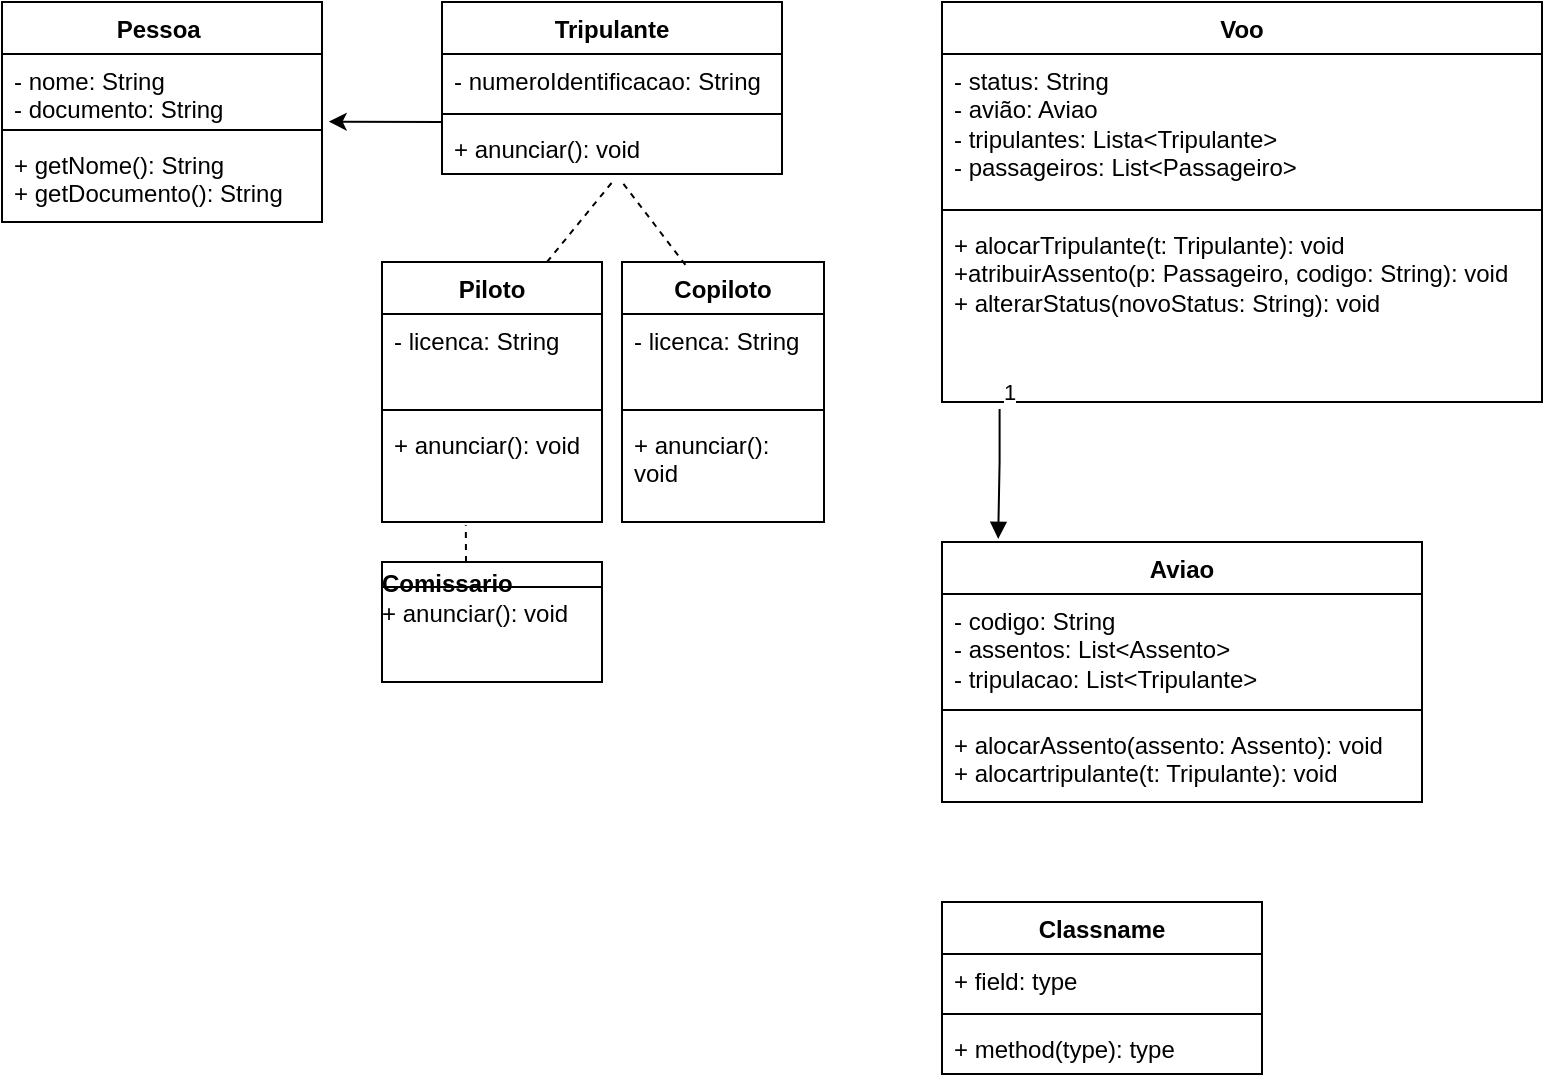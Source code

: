 <mxfile version="28.2.8">
  <diagram name="Página-1" id="MyFSVmAhdw2FAV-8SNYU">
    <mxGraphModel dx="597" dy="363" grid="1" gridSize="10" guides="1" tooltips="1" connect="1" arrows="1" fold="1" page="1" pageScale="1" pageWidth="827" pageHeight="1169" math="0" shadow="0">
      <root>
        <mxCell id="0" />
        <mxCell id="1" parent="0" />
        <mxCell id="O5UL9J-PGg51iqn4pIcP-1" value="Pessoa&amp;nbsp;" style="swimlane;fontStyle=1;align=center;verticalAlign=top;childLayout=stackLayout;horizontal=1;startSize=26;horizontalStack=0;resizeParent=1;resizeParentMax=0;resizeLast=0;collapsible=1;marginBottom=0;whiteSpace=wrap;html=1;" parent="1" vertex="1">
          <mxGeometry x="20" y="30" width="160" height="110" as="geometry" />
        </mxCell>
        <mxCell id="O5UL9J-PGg51iqn4pIcP-2" value="- nome: String&amp;nbsp;&lt;div&gt;- documento: String&amp;nbsp;&lt;/div&gt;" style="text;strokeColor=none;fillColor=none;align=left;verticalAlign=top;spacingLeft=4;spacingRight=4;overflow=hidden;rotatable=0;points=[[0,0.5],[1,0.5]];portConstraint=eastwest;whiteSpace=wrap;html=1;" parent="O5UL9J-PGg51iqn4pIcP-1" vertex="1">
          <mxGeometry y="26" width="160" height="34" as="geometry" />
        </mxCell>
        <mxCell id="O5UL9J-PGg51iqn4pIcP-3" value="" style="line;strokeWidth=1;fillColor=none;align=left;verticalAlign=middle;spacingTop=-1;spacingLeft=3;spacingRight=3;rotatable=0;labelPosition=right;points=[];portConstraint=eastwest;strokeColor=inherit;" parent="O5UL9J-PGg51iqn4pIcP-1" vertex="1">
          <mxGeometry y="60" width="160" height="8" as="geometry" />
        </mxCell>
        <mxCell id="O5UL9J-PGg51iqn4pIcP-4" value="+ getNome(): String&amp;nbsp;&lt;div&gt;+ getDocumento(): String&lt;/div&gt;" style="text;strokeColor=none;fillColor=none;align=left;verticalAlign=top;spacingLeft=4;spacingRight=4;overflow=hidden;rotatable=0;points=[[0,0.5],[1,0.5]];portConstraint=eastwest;whiteSpace=wrap;html=1;" parent="O5UL9J-PGg51iqn4pIcP-1" vertex="1">
          <mxGeometry y="68" width="160" height="42" as="geometry" />
        </mxCell>
        <mxCell id="O5UL9J-PGg51iqn4pIcP-5" value="Tripulante" style="swimlane;fontStyle=1;align=center;verticalAlign=top;childLayout=stackLayout;horizontal=1;startSize=26;horizontalStack=0;resizeParent=1;resizeParentMax=0;resizeLast=0;collapsible=1;marginBottom=0;whiteSpace=wrap;html=1;" parent="1" vertex="1">
          <mxGeometry x="240" y="30" width="170" height="86" as="geometry" />
        </mxCell>
        <mxCell id="O5UL9J-PGg51iqn4pIcP-6" value="- numeroIdentificacao: String" style="text;strokeColor=none;fillColor=none;align=left;verticalAlign=top;spacingLeft=4;spacingRight=4;overflow=hidden;rotatable=0;points=[[0,0.5],[1,0.5]];portConstraint=eastwest;whiteSpace=wrap;html=1;" parent="O5UL9J-PGg51iqn4pIcP-5" vertex="1">
          <mxGeometry y="26" width="170" height="26" as="geometry" />
        </mxCell>
        <mxCell id="O5UL9J-PGg51iqn4pIcP-7" value="" style="line;strokeWidth=1;fillColor=none;align=left;verticalAlign=middle;spacingTop=-1;spacingLeft=3;spacingRight=3;rotatable=0;labelPosition=right;points=[];portConstraint=eastwest;strokeColor=inherit;" parent="O5UL9J-PGg51iqn4pIcP-5" vertex="1">
          <mxGeometry y="52" width="170" height="8" as="geometry" />
        </mxCell>
        <mxCell id="O5UL9J-PGg51iqn4pIcP-8" value="+ anunciar(): void" style="text;strokeColor=none;fillColor=none;align=left;verticalAlign=top;spacingLeft=4;spacingRight=4;overflow=hidden;rotatable=0;points=[[0,0.5],[1,0.5]];portConstraint=eastwest;whiteSpace=wrap;html=1;" parent="O5UL9J-PGg51iqn4pIcP-5" vertex="1">
          <mxGeometry y="60" width="170" height="26" as="geometry" />
        </mxCell>
        <mxCell id="O5UL9J-PGg51iqn4pIcP-14" value="" style="endArrow=classic;html=1;rounded=0;entryX=1.021;entryY=0.994;entryDx=0;entryDy=0;entryPerimeter=0;exitX=0;exitY=0;exitDx=0;exitDy=0;exitPerimeter=0;" parent="1" source="O5UL9J-PGg51iqn4pIcP-8" target="O5UL9J-PGg51iqn4pIcP-2" edge="1">
          <mxGeometry width="50" height="50" relative="1" as="geometry">
            <mxPoint x="190" y="110" as="sourcePoint" />
            <mxPoint x="240" y="60" as="targetPoint" />
          </mxGeometry>
        </mxCell>
        <mxCell id="O5UL9J-PGg51iqn4pIcP-15" value="Piloto" style="swimlane;fontStyle=1;align=center;verticalAlign=top;childLayout=stackLayout;horizontal=1;startSize=26;horizontalStack=0;resizeParent=1;resizeParentMax=0;resizeLast=0;collapsible=1;marginBottom=0;whiteSpace=wrap;html=1;" parent="1" vertex="1">
          <mxGeometry x="210" y="160" width="110" height="130" as="geometry" />
        </mxCell>
        <mxCell id="O5UL9J-PGg51iqn4pIcP-16" value="- licenca: String" style="text;strokeColor=none;fillColor=none;align=left;verticalAlign=top;spacingLeft=4;spacingRight=4;overflow=hidden;rotatable=0;points=[[0,0.5],[1,0.5]];portConstraint=eastwest;whiteSpace=wrap;html=1;" parent="O5UL9J-PGg51iqn4pIcP-15" vertex="1">
          <mxGeometry y="26" width="110" height="44" as="geometry" />
        </mxCell>
        <mxCell id="O5UL9J-PGg51iqn4pIcP-17" value="" style="line;strokeWidth=1;fillColor=none;align=left;verticalAlign=middle;spacingTop=-1;spacingLeft=3;spacingRight=3;rotatable=0;labelPosition=right;points=[];portConstraint=eastwest;strokeColor=inherit;" parent="O5UL9J-PGg51iqn4pIcP-15" vertex="1">
          <mxGeometry y="70" width="110" height="8" as="geometry" />
        </mxCell>
        <mxCell id="O5UL9J-PGg51iqn4pIcP-18" value="+ anunciar(): void" style="text;strokeColor=none;fillColor=none;align=left;verticalAlign=top;spacingLeft=4;spacingRight=4;overflow=hidden;rotatable=0;points=[[0,0.5],[1,0.5]];portConstraint=eastwest;whiteSpace=wrap;html=1;" parent="O5UL9J-PGg51iqn4pIcP-15" vertex="1">
          <mxGeometry y="78" width="110" height="52" as="geometry" />
        </mxCell>
        <mxCell id="O5UL9J-PGg51iqn4pIcP-27" value="Copiloto" style="swimlane;fontStyle=1;align=center;verticalAlign=top;childLayout=stackLayout;horizontal=1;startSize=26;horizontalStack=0;resizeParent=1;resizeParentMax=0;resizeLast=0;collapsible=1;marginBottom=0;whiteSpace=wrap;html=1;" parent="1" vertex="1">
          <mxGeometry x="330" y="160" width="101" height="130" as="geometry" />
        </mxCell>
        <mxCell id="O5UL9J-PGg51iqn4pIcP-28" value="- licenca: String" style="text;strokeColor=none;fillColor=none;align=left;verticalAlign=top;spacingLeft=4;spacingRight=4;overflow=hidden;rotatable=0;points=[[0,0.5],[1,0.5]];portConstraint=eastwest;whiteSpace=wrap;html=1;" parent="O5UL9J-PGg51iqn4pIcP-27" vertex="1">
          <mxGeometry y="26" width="101" height="44" as="geometry" />
        </mxCell>
        <mxCell id="O5UL9J-PGg51iqn4pIcP-29" value="" style="line;strokeWidth=1;fillColor=none;align=left;verticalAlign=middle;spacingTop=-1;spacingLeft=3;spacingRight=3;rotatable=0;labelPosition=right;points=[];portConstraint=eastwest;strokeColor=inherit;" parent="O5UL9J-PGg51iqn4pIcP-27" vertex="1">
          <mxGeometry y="70" width="101" height="8" as="geometry" />
        </mxCell>
        <mxCell id="O5UL9J-PGg51iqn4pIcP-30" value="+ anunciar(): void" style="text;strokeColor=none;fillColor=none;align=left;verticalAlign=top;spacingLeft=4;spacingRight=4;overflow=hidden;rotatable=0;points=[[0,0.5],[1,0.5]];portConstraint=eastwest;whiteSpace=wrap;html=1;" parent="O5UL9J-PGg51iqn4pIcP-27" vertex="1">
          <mxGeometry y="78" width="101" height="52" as="geometry" />
        </mxCell>
        <mxCell id="axmRc_uEPYWM6h47TTXh-1" value="" style="endArrow=none;dashed=1;html=1;rounded=0;entryX=0.5;entryY=1.162;entryDx=0;entryDy=0;entryPerimeter=0;exitX=0.75;exitY=0;exitDx=0;exitDy=0;" edge="1" parent="1" source="O5UL9J-PGg51iqn4pIcP-15" target="O5UL9J-PGg51iqn4pIcP-8">
          <mxGeometry width="50" height="50" relative="1" as="geometry">
            <mxPoint x="260" y="170" as="sourcePoint" />
            <mxPoint x="310" y="120" as="targetPoint" />
          </mxGeometry>
        </mxCell>
        <mxCell id="axmRc_uEPYWM6h47TTXh-2" value="" style="endArrow=none;dashed=1;html=1;rounded=0;exitX=0.314;exitY=0.011;exitDx=0;exitDy=0;exitPerimeter=0;" edge="1" parent="1" source="O5UL9J-PGg51iqn4pIcP-27">
          <mxGeometry width="50" height="50" relative="1" as="geometry">
            <mxPoint x="330" y="170" as="sourcePoint" />
            <mxPoint x="330" y="120" as="targetPoint" />
          </mxGeometry>
        </mxCell>
        <mxCell id="axmRc_uEPYWM6h47TTXh-9" value="&lt;p style=&quot;margin:0px;margin-top:4px;text-align:center;&quot;&gt;&lt;/p&gt;&lt;div style=&quot;height:2px;&quot;&gt;&lt;b&gt;Comissario&lt;/b&gt;&lt;/div&gt;&lt;hr size=&quot;1&quot; style=&quot;border-style:solid;&quot;&gt;&lt;div style=&quot;height:2px;&quot;&gt;+ anunciar(): void&lt;/div&gt;" style="verticalAlign=top;align=left;overflow=fill;html=1;whiteSpace=wrap;" vertex="1" parent="1">
          <mxGeometry x="210" y="310" width="110" height="60" as="geometry" />
        </mxCell>
        <mxCell id="axmRc_uEPYWM6h47TTXh-12" value="" style="endArrow=none;dashed=1;html=1;rounded=0;entryX=0.381;entryY=1.031;entryDx=0;entryDy=0;entryPerimeter=0;" edge="1" parent="1" target="O5UL9J-PGg51iqn4pIcP-18">
          <mxGeometry width="50" height="50" relative="1" as="geometry">
            <mxPoint x="252" y="310" as="sourcePoint" />
            <mxPoint x="250" y="300" as="targetPoint" />
          </mxGeometry>
        </mxCell>
        <mxCell id="axmRc_uEPYWM6h47TTXh-13" value="Voo" style="swimlane;fontStyle=1;align=center;verticalAlign=top;childLayout=stackLayout;horizontal=1;startSize=26;horizontalStack=0;resizeParent=1;resizeParentMax=0;resizeLast=0;collapsible=1;marginBottom=0;whiteSpace=wrap;html=1;" vertex="1" parent="1">
          <mxGeometry x="490" y="30" width="300" height="200" as="geometry" />
        </mxCell>
        <mxCell id="axmRc_uEPYWM6h47TTXh-14" value="- status: String&amp;nbsp;&lt;div&gt;- avião: Aviao&lt;/div&gt;&lt;div&gt;- tripulantes: Lista&amp;lt;Tripulante&amp;gt;&lt;/div&gt;&lt;div&gt;- passageiros: List&amp;lt;Passageiro&amp;gt;&lt;/div&gt;&lt;div&gt;&lt;br&gt;&lt;/div&gt;" style="text;strokeColor=none;fillColor=none;align=left;verticalAlign=top;spacingLeft=4;spacingRight=4;overflow=hidden;rotatable=0;points=[[0,0.5],[1,0.5]];portConstraint=eastwest;whiteSpace=wrap;html=1;" vertex="1" parent="axmRc_uEPYWM6h47TTXh-13">
          <mxGeometry y="26" width="300" height="74" as="geometry" />
        </mxCell>
        <mxCell id="axmRc_uEPYWM6h47TTXh-15" value="" style="line;strokeWidth=1;fillColor=none;align=left;verticalAlign=middle;spacingTop=-1;spacingLeft=3;spacingRight=3;rotatable=0;labelPosition=right;points=[];portConstraint=eastwest;strokeColor=inherit;" vertex="1" parent="axmRc_uEPYWM6h47TTXh-13">
          <mxGeometry y="100" width="300" height="8" as="geometry" />
        </mxCell>
        <mxCell id="axmRc_uEPYWM6h47TTXh-16" value="+ alocarTripulante(t: Tripulante): void&lt;div&gt;+atribuirAssento(p: Passageiro, codigo: String): void&amp;nbsp;&lt;/div&gt;&lt;div&gt;+ alterarStatus(novoStatus: String): void&lt;/div&gt;" style="text;strokeColor=none;fillColor=none;align=left;verticalAlign=top;spacingLeft=4;spacingRight=4;overflow=hidden;rotatable=0;points=[[0,0.5],[1,0.5]];portConstraint=eastwest;whiteSpace=wrap;html=1;" vertex="1" parent="axmRc_uEPYWM6h47TTXh-13">
          <mxGeometry y="108" width="300" height="92" as="geometry" />
        </mxCell>
        <mxCell id="axmRc_uEPYWM6h47TTXh-29" value="Classname" style="swimlane;fontStyle=1;align=center;verticalAlign=top;childLayout=stackLayout;horizontal=1;startSize=26;horizontalStack=0;resizeParent=1;resizeParentMax=0;resizeLast=0;collapsible=1;marginBottom=0;whiteSpace=wrap;html=1;" vertex="1" parent="1">
          <mxGeometry x="490" y="480" width="160" height="86" as="geometry" />
        </mxCell>
        <mxCell id="axmRc_uEPYWM6h47TTXh-30" value="+ field: type" style="text;strokeColor=none;fillColor=none;align=left;verticalAlign=top;spacingLeft=4;spacingRight=4;overflow=hidden;rotatable=0;points=[[0,0.5],[1,0.5]];portConstraint=eastwest;whiteSpace=wrap;html=1;" vertex="1" parent="axmRc_uEPYWM6h47TTXh-29">
          <mxGeometry y="26" width="160" height="26" as="geometry" />
        </mxCell>
        <mxCell id="axmRc_uEPYWM6h47TTXh-31" value="" style="line;strokeWidth=1;fillColor=none;align=left;verticalAlign=middle;spacingTop=-1;spacingLeft=3;spacingRight=3;rotatable=0;labelPosition=right;points=[];portConstraint=eastwest;strokeColor=inherit;" vertex="1" parent="axmRc_uEPYWM6h47TTXh-29">
          <mxGeometry y="52" width="160" height="8" as="geometry" />
        </mxCell>
        <mxCell id="axmRc_uEPYWM6h47TTXh-32" value="+ method(type): type" style="text;strokeColor=none;fillColor=none;align=left;verticalAlign=top;spacingLeft=4;spacingRight=4;overflow=hidden;rotatable=0;points=[[0,0.5],[1,0.5]];portConstraint=eastwest;whiteSpace=wrap;html=1;" vertex="1" parent="axmRc_uEPYWM6h47TTXh-29">
          <mxGeometry y="60" width="160" height="26" as="geometry" />
        </mxCell>
        <mxCell id="axmRc_uEPYWM6h47TTXh-33" value="Aviao" style="swimlane;fontStyle=1;align=center;verticalAlign=top;childLayout=stackLayout;horizontal=1;startSize=26;horizontalStack=0;resizeParent=1;resizeParentMax=0;resizeLast=0;collapsible=1;marginBottom=0;whiteSpace=wrap;html=1;" vertex="1" parent="1">
          <mxGeometry x="490" y="300" width="240" height="130" as="geometry" />
        </mxCell>
        <mxCell id="axmRc_uEPYWM6h47TTXh-34" value="- codigo: String&lt;div&gt;- assentos: List&amp;lt;Assento&amp;gt;&lt;/div&gt;&lt;div&gt;- tripulacao: List&amp;lt;Tripulante&amp;gt;&lt;/div&gt;" style="text;strokeColor=none;fillColor=none;align=left;verticalAlign=top;spacingLeft=4;spacingRight=4;overflow=hidden;rotatable=0;points=[[0,0.5],[1,0.5]];portConstraint=eastwest;whiteSpace=wrap;html=1;" vertex="1" parent="axmRc_uEPYWM6h47TTXh-33">
          <mxGeometry y="26" width="240" height="54" as="geometry" />
        </mxCell>
        <mxCell id="axmRc_uEPYWM6h47TTXh-35" value="" style="line;strokeWidth=1;fillColor=none;align=left;verticalAlign=middle;spacingTop=-1;spacingLeft=3;spacingRight=3;rotatable=0;labelPosition=right;points=[];portConstraint=eastwest;strokeColor=inherit;" vertex="1" parent="axmRc_uEPYWM6h47TTXh-33">
          <mxGeometry y="80" width="240" height="8" as="geometry" />
        </mxCell>
        <mxCell id="axmRc_uEPYWM6h47TTXh-36" value="+ alocarAssento(assento: Assento): void&amp;nbsp;&lt;div&gt;+ alocartripulante(t: Tripulante): void&lt;/div&gt;" style="text;strokeColor=none;fillColor=none;align=left;verticalAlign=top;spacingLeft=4;spacingRight=4;overflow=hidden;rotatable=0;points=[[0,0.5],[1,0.5]];portConstraint=eastwest;whiteSpace=wrap;html=1;" vertex="1" parent="axmRc_uEPYWM6h47TTXh-33">
          <mxGeometry y="88" width="240" height="42" as="geometry" />
        </mxCell>
        <mxCell id="axmRc_uEPYWM6h47TTXh-39" value="" style="endArrow=block;endFill=1;html=1;edgeStyle=orthogonalEdgeStyle;align=left;verticalAlign=top;rounded=0;entryX=0.117;entryY=-0.012;entryDx=0;entryDy=0;entryPerimeter=0;exitX=0.096;exitY=1.038;exitDx=0;exitDy=0;exitPerimeter=0;" edge="1" parent="1" source="axmRc_uEPYWM6h47TTXh-16" target="axmRc_uEPYWM6h47TTXh-33">
          <mxGeometry x="-1" relative="1" as="geometry">
            <mxPoint x="500" y="260.04" as="sourcePoint" />
            <mxPoint x="570" y="260.04" as="targetPoint" />
            <Array as="points">
              <mxPoint x="519" y="260" />
            </Array>
          </mxGeometry>
        </mxCell>
        <mxCell id="axmRc_uEPYWM6h47TTXh-40" value="1" style="edgeLabel;resizable=0;html=1;align=left;verticalAlign=bottom;" connectable="0" vertex="1" parent="axmRc_uEPYWM6h47TTXh-39">
          <mxGeometry x="-1" relative="1" as="geometry" />
        </mxCell>
      </root>
    </mxGraphModel>
  </diagram>
</mxfile>
